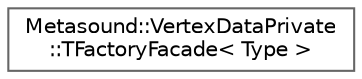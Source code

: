 digraph "Graphical Class Hierarchy"
{
 // INTERACTIVE_SVG=YES
 // LATEX_PDF_SIZE
  bgcolor="transparent";
  edge [fontname=Helvetica,fontsize=10,labelfontname=Helvetica,labelfontsize=10];
  node [fontname=Helvetica,fontsize=10,shape=box,height=0.2,width=0.4];
  rankdir="LR";
  Node0 [id="Node000000",label="Metasound::VertexDataPrivate\l::TFactoryFacade\< Type \>",height=0.2,width=0.4,color="grey40", fillcolor="white", style="filled",URL="$d1/dfd/structMetasound_1_1VertexDataPrivate_1_1TFactoryFacade.html",tooltip="TFactoryFacace is a factory for data types which uses the class template type to determine which flav..."];
}
